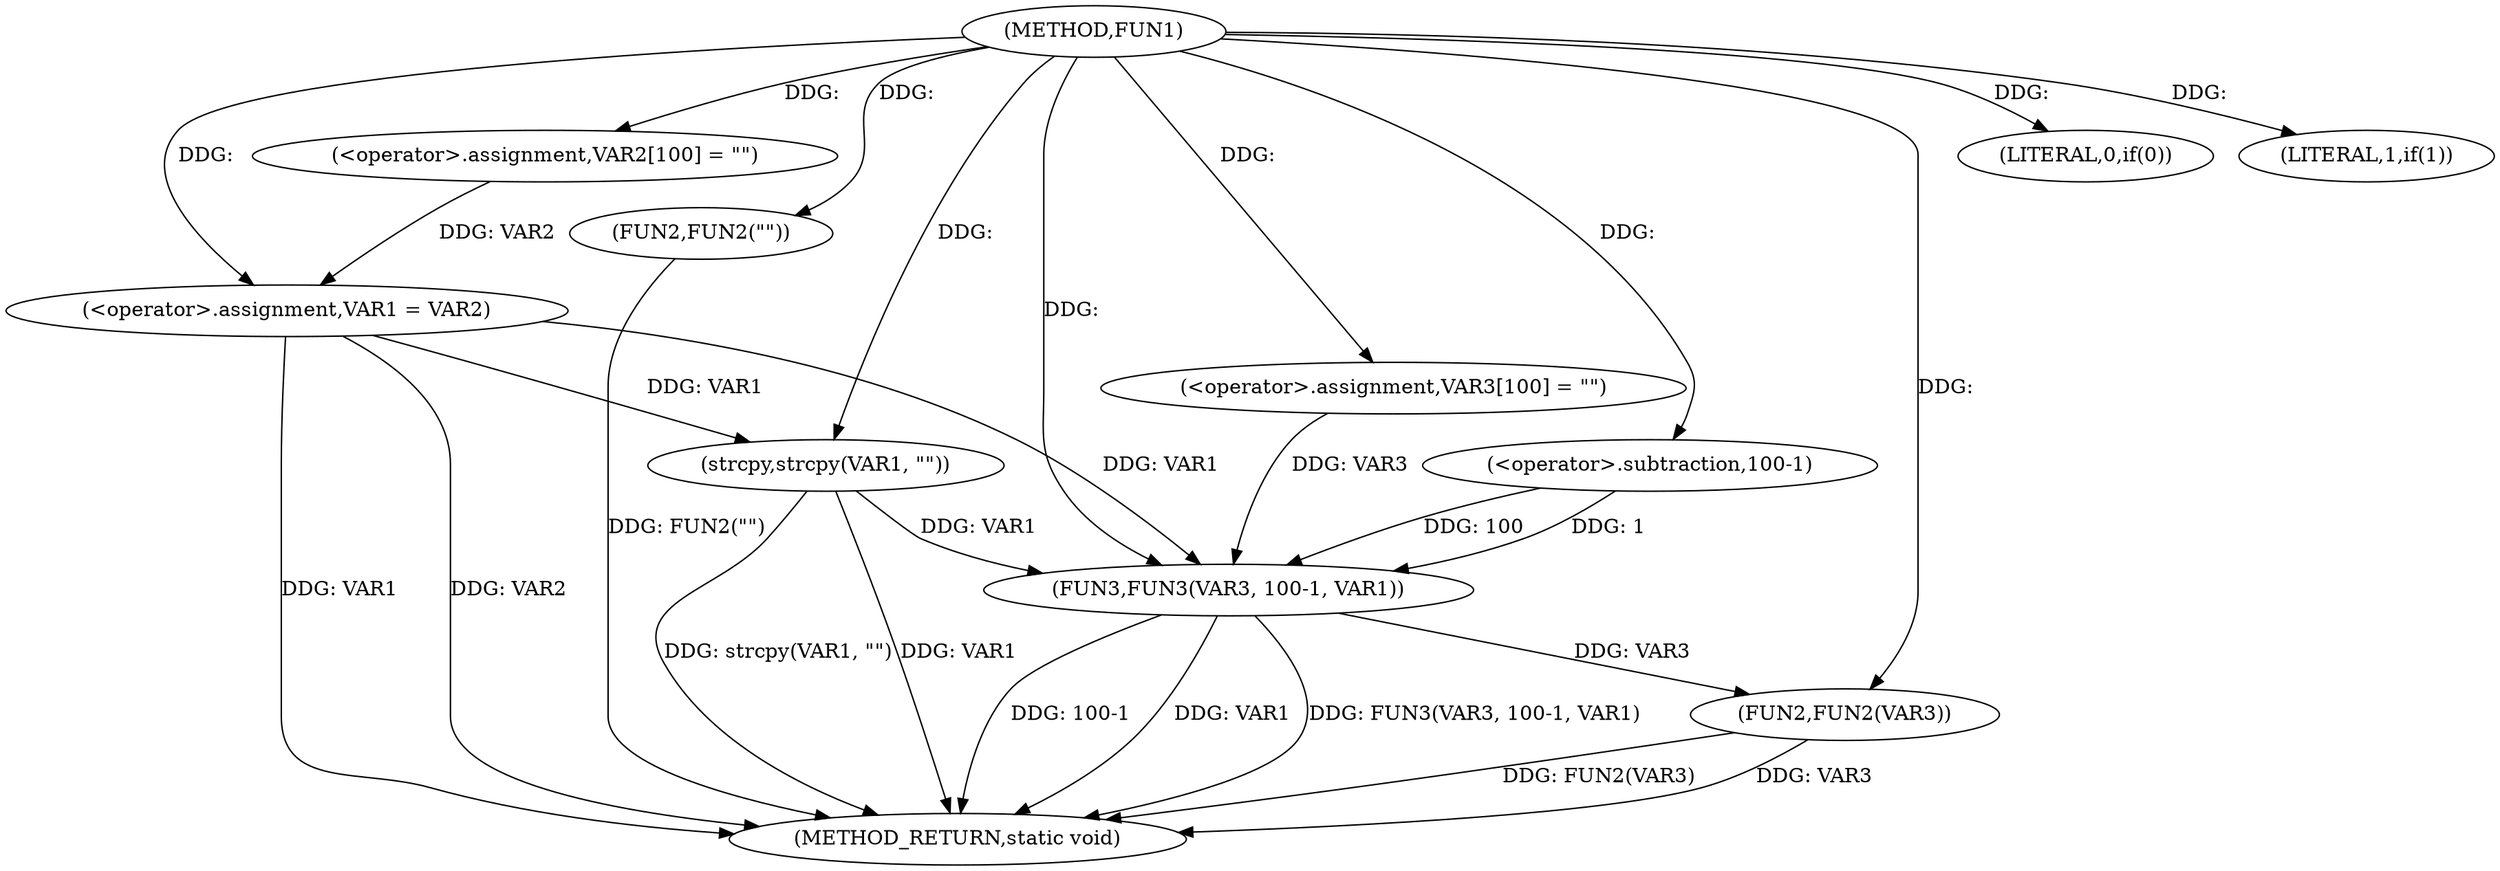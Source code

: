 digraph FUN1 {  
"1000100" [label = "(METHOD,FUN1)" ]
"1000136" [label = "(METHOD_RETURN,static void)" ]
"1000104" [label = "(<operator>.assignment,VAR2[100] = \"\")" ]
"1000107" [label = "(<operator>.assignment,VAR1 = VAR2)" ]
"1000111" [label = "(LITERAL,0,if(0))" ]
"1000113" [label = "(FUN2,FUN2(\"\"))" ]
"1000117" [label = "(strcpy,strcpy(VAR1, \"\"))" ]
"1000121" [label = "(LITERAL,1,if(1))" ]
"1000125" [label = "(<operator>.assignment,VAR3[100] = \"\")" ]
"1000128" [label = "(FUN3,FUN3(VAR3, 100-1, VAR1))" ]
"1000130" [label = "(<operator>.subtraction,100-1)" ]
"1000134" [label = "(FUN2,FUN2(VAR3))" ]
  "1000117" -> "1000136"  [ label = "DDG: strcpy(VAR1, \"\")"] 
  "1000128" -> "1000136"  [ label = "DDG: 100-1"] 
  "1000107" -> "1000136"  [ label = "DDG: VAR1"] 
  "1000134" -> "1000136"  [ label = "DDG: FUN2(VAR3)"] 
  "1000117" -> "1000136"  [ label = "DDG: VAR1"] 
  "1000128" -> "1000136"  [ label = "DDG: VAR1"] 
  "1000128" -> "1000136"  [ label = "DDG: FUN3(VAR3, 100-1, VAR1)"] 
  "1000107" -> "1000136"  [ label = "DDG: VAR2"] 
  "1000134" -> "1000136"  [ label = "DDG: VAR3"] 
  "1000113" -> "1000136"  [ label = "DDG: FUN2(\"\")"] 
  "1000100" -> "1000104"  [ label = "DDG: "] 
  "1000104" -> "1000107"  [ label = "DDG: VAR2"] 
  "1000100" -> "1000107"  [ label = "DDG: "] 
  "1000100" -> "1000111"  [ label = "DDG: "] 
  "1000100" -> "1000113"  [ label = "DDG: "] 
  "1000107" -> "1000117"  [ label = "DDG: VAR1"] 
  "1000100" -> "1000117"  [ label = "DDG: "] 
  "1000100" -> "1000121"  [ label = "DDG: "] 
  "1000100" -> "1000125"  [ label = "DDG: "] 
  "1000125" -> "1000128"  [ label = "DDG: VAR3"] 
  "1000100" -> "1000128"  [ label = "DDG: "] 
  "1000130" -> "1000128"  [ label = "DDG: 100"] 
  "1000130" -> "1000128"  [ label = "DDG: 1"] 
  "1000100" -> "1000130"  [ label = "DDG: "] 
  "1000107" -> "1000128"  [ label = "DDG: VAR1"] 
  "1000117" -> "1000128"  [ label = "DDG: VAR1"] 
  "1000128" -> "1000134"  [ label = "DDG: VAR3"] 
  "1000100" -> "1000134"  [ label = "DDG: "] 
}
